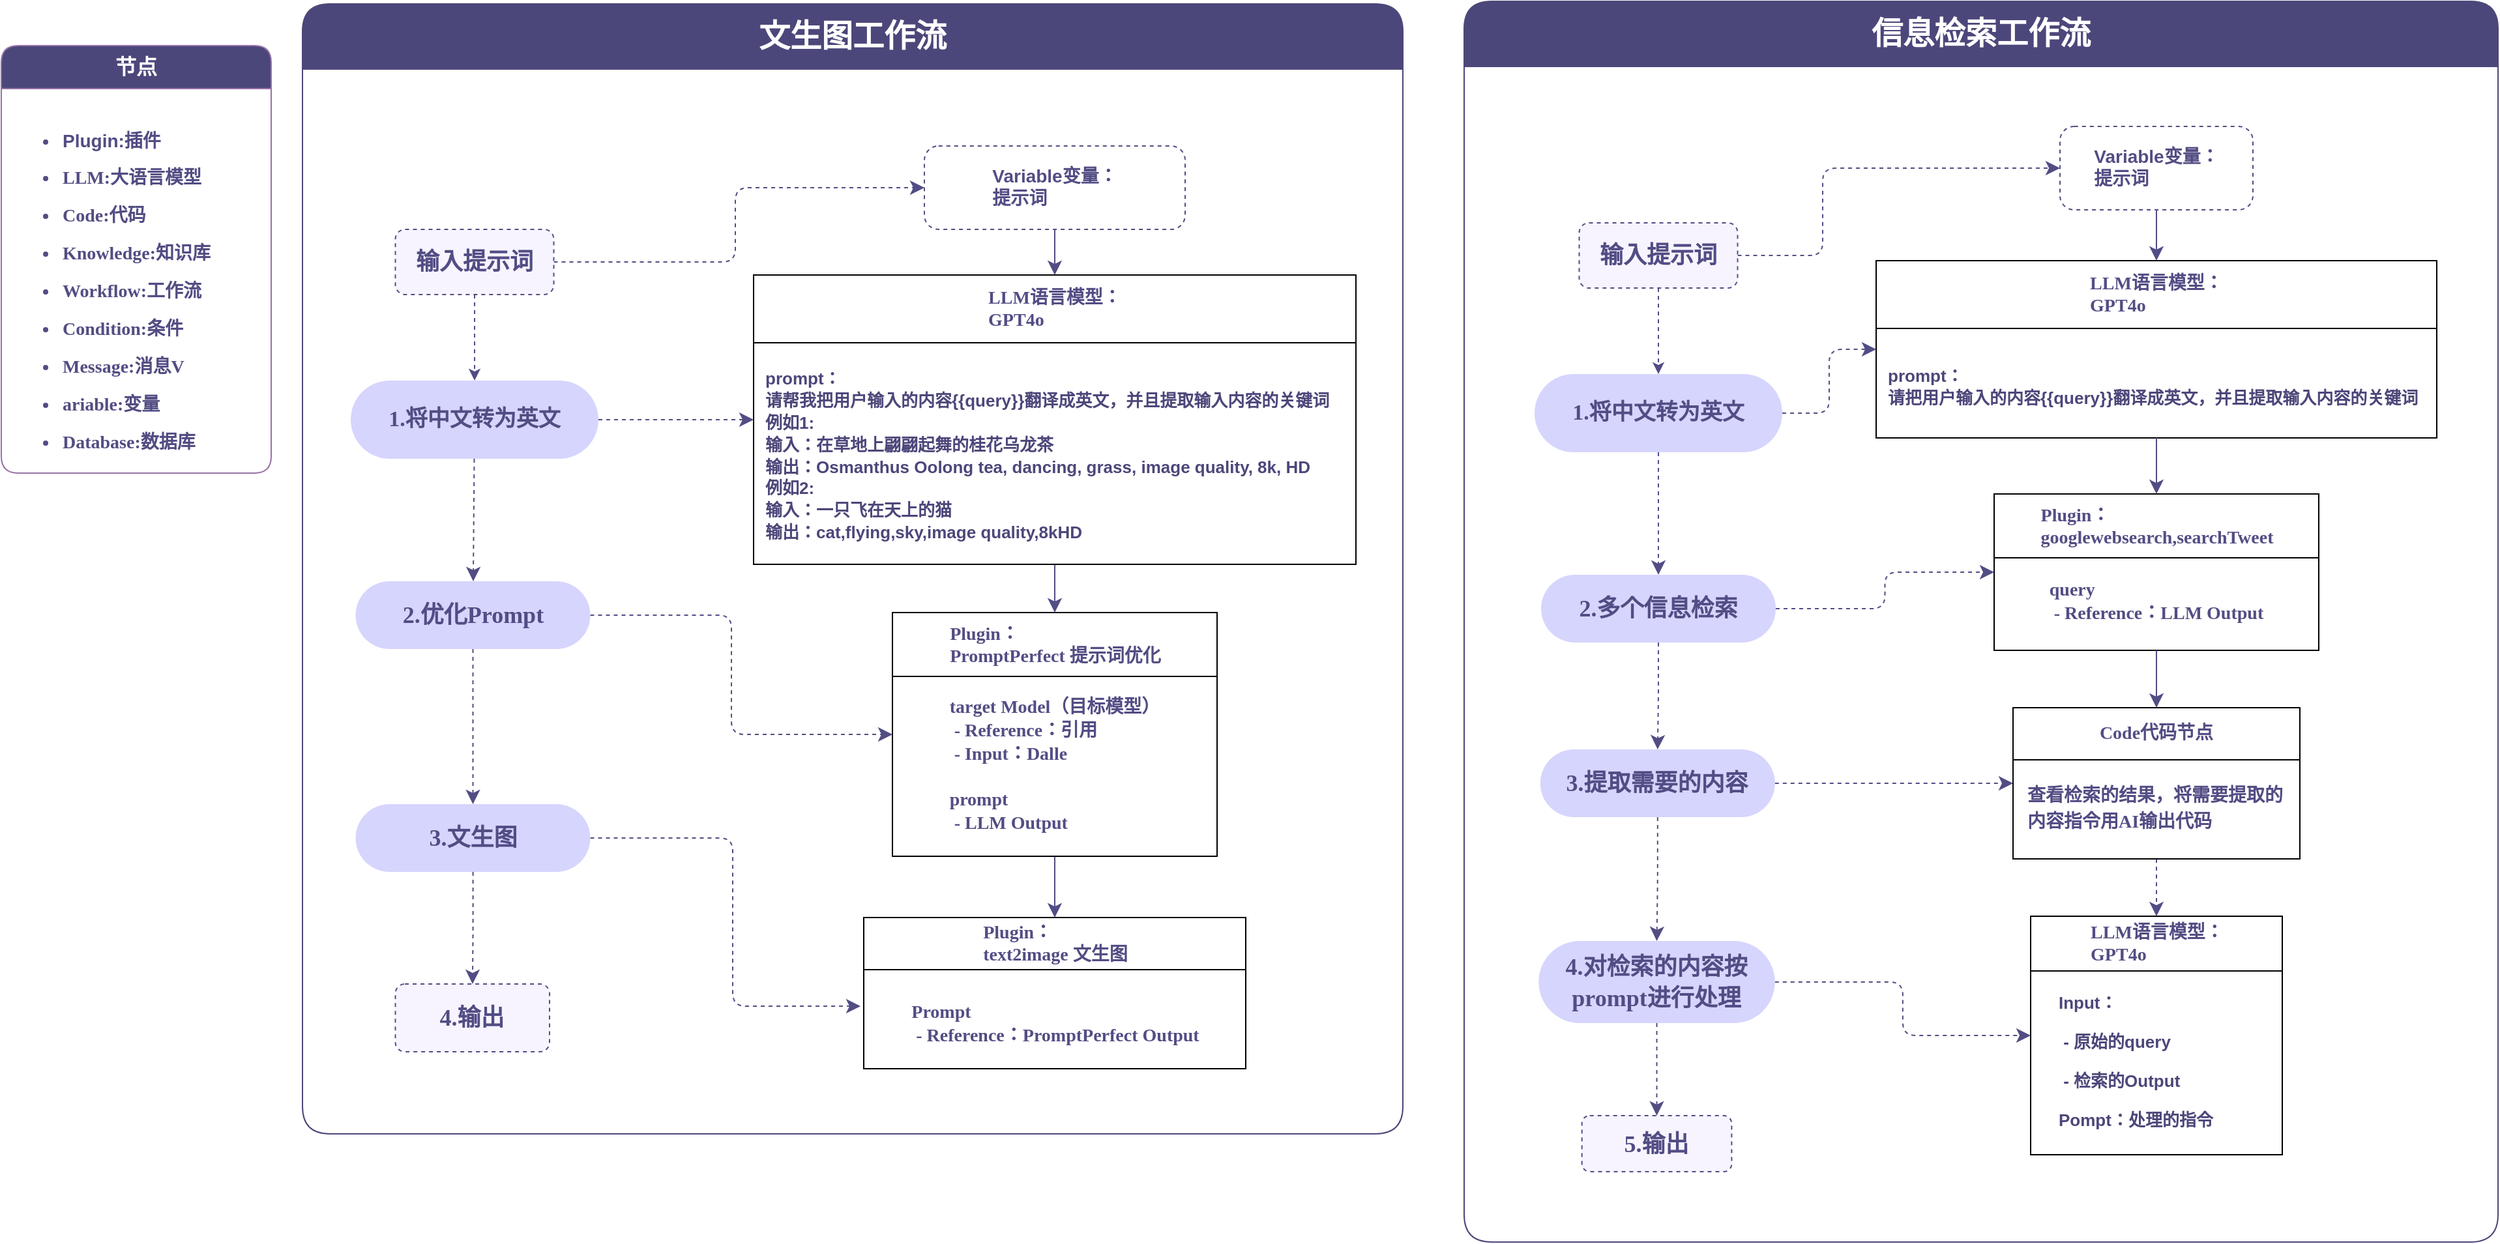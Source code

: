 <mxfile version="24.6.0" type="github">
  <diagram name="第 1 页" id="9lTrAyYvJ4b7SjN_BanK">
    <mxGraphModel dx="3007" dy="2233" grid="0" gridSize="10" guides="1" tooltips="1" connect="1" arrows="1" fold="1" page="0" pageScale="1" pageWidth="827" pageHeight="1169" background="none" math="0" shadow="0">
      <root>
        <mxCell id="0" />
        <mxCell id="1" parent="0" />
        <mxCell id="PttNPXMBNqtkQihDIfYs-23" value="&lt;div style=&quot;line-height: 90%; font-family: &amp;quot;Chiron Sans HK Pro&amp;quot;; text-align: left; vertical-align: top;&quot;&gt;&lt;p style=&quot;line-height: 90%;&quot;&gt;&lt;font style=&quot;font-size: 16px;&quot;&gt;节点&lt;/font&gt;&lt;/p&gt;&lt;/div&gt;" style="swimlane;whiteSpace=wrap;html=1;fontFamily=Helvetica;fontSize=12;labelBackgroundColor=none;startSize=33;labelBorderColor=none;strokeColor=#9673a6;fillColor=#4c477a;fontColor=#ffffff;rounded=1;arcSize=13;" parent="1" vertex="1">
          <mxGeometry x="-35" y="-518" width="207" height="328" as="geometry" />
        </mxCell>
        <mxCell id="PttNPXMBNqtkQihDIfYs-34" value="&lt;font face=&quot;Helvetica&quot; style=&quot;font-size: 14px;&quot;&gt;&lt;ul style=&quot;line-height: 200%;&quot;&gt;&lt;li&gt;&lt;font face=&quot;Helvetica&quot; style=&quot;font-size: 14px;&quot;&gt;Plugin:插件&lt;/font&gt;&lt;/li&gt;&lt;li&gt;&lt;font face=&quot;J9HjFA61Q-ZLZLiDTO3Z&quot; style=&quot;font-size: 14px;&quot;&gt;LLM:大语言模型&lt;/font&gt;&lt;/li&gt;&lt;li&gt;&lt;font face=&quot;J9HjFA61Q-ZLZLiDTO3Z&quot; style=&quot;font-size: 14px;&quot;&gt;Code:代码&lt;/font&gt;&lt;/li&gt;&lt;li&gt;&lt;font face=&quot;J9HjFA61Q-ZLZLiDTO3Z&quot; style=&quot;font-size: 14px;&quot;&gt;Knowledge:知识库&lt;/font&gt;&lt;/li&gt;&lt;li&gt;&lt;font face=&quot;J9HjFA61Q-ZLZLiDTO3Z&quot; style=&quot;font-size: 14px;&quot;&gt;Workflow:工作流&lt;/font&gt;&lt;/li&gt;&lt;li&gt;&lt;font face=&quot;J9HjFA61Q-ZLZLiDTO3Z&quot; style=&quot;font-size: 14px;&quot;&gt;Condition:条件&lt;/font&gt;&lt;/li&gt;&lt;li&gt;&lt;font face=&quot;J9HjFA61Q-ZLZLiDTO3Z&quot; style=&quot;font-size: 14px;&quot;&gt;Message:消息V&lt;/font&gt;&lt;/li&gt;&lt;li&gt;&lt;font face=&quot;J9HjFA61Q-ZLZLiDTO3Z&quot; style=&quot;font-size: 14px;&quot;&gt;ariable:变量&lt;/font&gt;&lt;/li&gt;&lt;li&gt;&lt;span style=&quot;font-size: 14px;&quot;&gt;&lt;font face=&quot;J9HjFA61Q-ZLZLiDTO3Z&quot;&gt;Database:数据库&lt;/font&gt;&lt;/span&gt;&lt;/li&gt;&lt;/ul&gt;&lt;/font&gt;" style="text;strokeColor=none;fillColor=none;html=1;whiteSpace=wrap;verticalAlign=top;overflow=hidden;fontFamily=Helvetica;fontSize=12;fontColor=#524d83;labelBackgroundColor=default;fontStyle=1" parent="PttNPXMBNqtkQihDIfYs-23" vertex="1">
          <mxGeometry x="5" y="38" width="184" height="283" as="geometry" />
        </mxCell>
        <mxCell id="PttNPXMBNqtkQihDIfYs-35" style="edgeStyle=none;shape=connector;curved=0;rounded=1;orthogonalLoop=1;jettySize=auto;html=1;exitX=0.25;exitY=0;exitDx=0;exitDy=0;dashed=1;strokeColor=#524d84;align=center;verticalAlign=middle;fontFamily=Helvetica;fontSize=12;fontColor=default;labelBackgroundColor=default;startSize=8;endArrow=classic;endFill=1;endSize=8;" parent="PttNPXMBNqtkQihDIfYs-23" source="PttNPXMBNqtkQihDIfYs-34" target="PttNPXMBNqtkQihDIfYs-34" edge="1">
          <mxGeometry relative="1" as="geometry" />
        </mxCell>
        <mxCell id="lRKWrLbBrvNwT5fJQd2l-26" value="" style="group" vertex="1" connectable="0" parent="1">
          <mxGeometry x="196" y="-550" width="844" height="867" as="geometry" />
        </mxCell>
        <mxCell id="PttNPXMBNqtkQihDIfYs-9" style="edgeStyle=none;curved=0;rounded=1;orthogonalLoop=1;jettySize=auto;html=1;entryX=0.5;entryY=0;entryDx=0;entryDy=0;fontSize=12;dashed=1;strokeColor=#524d84;endArrow=classic;endFill=1;" parent="lRKWrLbBrvNwT5fJQd2l-26" source="FY6Npwd8T1jpSmkpjrEg-1" target="FY6Npwd8T1jpSmkpjrEg-2" edge="1">
          <mxGeometry relative="1" as="geometry" />
        </mxCell>
        <mxCell id="lRKWrLbBrvNwT5fJQd2l-1" style="edgeStyle=orthogonalEdgeStyle;shape=connector;rounded=1;orthogonalLoop=1;jettySize=auto;html=1;exitX=1;exitY=0.5;exitDx=0;exitDy=0;entryX=0;entryY=0.5;entryDx=0;entryDy=0;dashed=1;strokeColor=#524d84;align=center;verticalAlign=middle;fontFamily=Helvetica;fontSize=12;fontColor=default;labelBackgroundColor=default;startSize=8;endArrow=classic;endFill=1;endSize=8;" edge="1" parent="lRKWrLbBrvNwT5fJQd2l-26" source="FY6Npwd8T1jpSmkpjrEg-1" target="PttNPXMBNqtkQihDIfYs-20">
          <mxGeometry relative="1" as="geometry">
            <Array as="points">
              <mxPoint x="332" y="198" />
              <mxPoint x="332" y="141" />
            </Array>
          </mxGeometry>
        </mxCell>
        <mxCell id="FY6Npwd8T1jpSmkpjrEg-1" value="&lt;div style=&quot;line-height: 1.3; font-family: &amp;quot;Chiron Sans HK Pro&amp;quot;; vertical-align: middle; color: rgb(82, 77, 132); font-size: 18px; font-weight: bold;&quot;&gt;&lt;p&gt;&lt;span style=&quot;background-image: initial; background-position: initial; background-size: initial; background-repeat: initial; background-attachment: initial; background-origin: initial; background-clip: initial;&quot;&gt;输入提示词&lt;/span&gt;&lt;/p&gt;&lt;/div&gt;" style="rounded=1;whiteSpace=wrap;html=1;fillColor=#f7f4ff;strokeColor=#524d83;fontColor=#333333;dashed=1;" parent="lRKWrLbBrvNwT5fJQd2l-26" vertex="1">
          <mxGeometry x="71.25" y="173" width="121.5" height="50" as="geometry" />
        </mxCell>
        <mxCell id="PttNPXMBNqtkQihDIfYs-2" value="" style="edgeStyle=none;curved=0;rounded=1;orthogonalLoop=1;jettySize=auto;html=1;fontSize=12;startSize=8;endSize=8;dashed=1;strokeColor=#524d84;align=center;verticalAlign=middle;fontFamily=Helvetica;fontColor=default;labelBackgroundColor=default;endArrow=classic;endFill=1;" parent="lRKWrLbBrvNwT5fJQd2l-26" source="FY6Npwd8T1jpSmkpjrEg-2" target="PttNPXMBNqtkQihDIfYs-1" edge="1">
          <mxGeometry relative="1" as="geometry" />
        </mxCell>
        <mxCell id="lRKWrLbBrvNwT5fJQd2l-10" style="edgeStyle=orthogonalEdgeStyle;shape=connector;rounded=1;orthogonalLoop=1;jettySize=auto;html=1;exitX=1;exitY=0.5;exitDx=0;exitDy=0;entryX=0;entryY=0.5;entryDx=0;entryDy=0;dashed=1;strokeColor=#524d84;align=center;verticalAlign=middle;fontFamily=Helvetica;fontSize=12;fontColor=default;labelBackgroundColor=default;startSize=8;endArrow=classic;endFill=1;endSize=8;" edge="1" parent="lRKWrLbBrvNwT5fJQd2l-26" source="FY6Npwd8T1jpSmkpjrEg-2" target="lRKWrLbBrvNwT5fJQd2l-9">
          <mxGeometry relative="1" as="geometry">
            <Array as="points">
              <mxPoint x="286" y="319" />
              <mxPoint x="286" y="319" />
            </Array>
          </mxGeometry>
        </mxCell>
        <mxCell id="FY6Npwd8T1jpSmkpjrEg-2" value="&lt;div style=&quot;line-height: 1.3; font-family: &amp;quot;Chiron Sans HK Pro&amp;quot;; vertical-align: middle; font-size: 17px;&quot;&gt;&lt;p style=&quot;font-size: 17px;&quot;&gt;1.将中文转为英文&lt;/p&gt;&lt;/div&gt;" style="rounded=1;whiteSpace=wrap;html=1;fillColor=#d6d5fd;strokeColor=none;arcSize=50;fontColor=#524d83;fontStyle=1;fontSize=17;" parent="lRKWrLbBrvNwT5fJQd2l-26" vertex="1">
          <mxGeometry x="37" y="289" width="190" height="60" as="geometry" />
        </mxCell>
        <mxCell id="lRKWrLbBrvNwT5fJQd2l-15" value="" style="edgeStyle=orthogonalEdgeStyle;shape=connector;rounded=1;orthogonalLoop=1;jettySize=auto;html=1;dashed=1;strokeColor=#524d84;align=center;verticalAlign=middle;fontFamily=Helvetica;fontSize=12;fontColor=default;labelBackgroundColor=default;startSize=8;endArrow=classic;endFill=1;endSize=8;" edge="1" parent="lRKWrLbBrvNwT5fJQd2l-26" source="PttNPXMBNqtkQihDIfYs-1" target="lRKWrLbBrvNwT5fJQd2l-14">
          <mxGeometry relative="1" as="geometry" />
        </mxCell>
        <mxCell id="lRKWrLbBrvNwT5fJQd2l-18" style="edgeStyle=orthogonalEdgeStyle;shape=connector;rounded=1;orthogonalLoop=1;jettySize=auto;html=1;exitX=1;exitY=0.5;exitDx=0;exitDy=0;entryX=0;entryY=0.5;entryDx=0;entryDy=0;dashed=1;strokeColor=#524d84;align=center;verticalAlign=middle;fontFamily=Helvetica;fontSize=12;fontColor=default;labelBackgroundColor=default;startSize=8;endArrow=classic;endFill=1;endSize=8;" edge="1" parent="lRKWrLbBrvNwT5fJQd2l-26" source="PttNPXMBNqtkQihDIfYs-1" target="lRKWrLbBrvNwT5fJQd2l-13">
          <mxGeometry relative="1" as="geometry">
            <Array as="points">
              <mxPoint x="329" y="469" />
              <mxPoint x="329" y="561" />
            </Array>
          </mxGeometry>
        </mxCell>
        <mxCell id="PttNPXMBNqtkQihDIfYs-1" value="&lt;div style=&quot;line-height: 1.3; font-family: &amp;quot;Chiron Sans HK Pro&amp;quot;; vertical-align: middle; color: rgb(82, 77, 132); font-size: 18px; font-weight: bold;&quot;&gt;&lt;div style=&quot;line-height: 1.3; vertical-align: middle;&quot;&gt;&lt;p&gt;2.优化Prompt&lt;/p&gt;&lt;/div&gt;&lt;/div&gt;" style="rounded=1;whiteSpace=wrap;html=1;fillColor=#d6d5fd;strokeColor=none;arcSize=50;align=center;verticalAlign=middle;fontFamily=Helvetica;fontSize=17;fontColor=#524d83;fontStyle=1;" parent="lRKWrLbBrvNwT5fJQd2l-26" vertex="1">
          <mxGeometry x="40.75" y="443" width="180" height="52" as="geometry" />
        </mxCell>
        <mxCell id="lRKWrLbBrvNwT5fJQd2l-11" style="shape=connector;rounded=1;orthogonalLoop=1;jettySize=auto;html=1;exitX=0.5;exitY=1;exitDx=0;exitDy=0;entryX=0.5;entryY=0;entryDx=0;entryDy=0;strokeColor=#524d84;align=center;verticalAlign=middle;fontFamily=Helvetica;fontSize=12;fontColor=default;labelBackgroundColor=default;startSize=8;endArrow=classic;endFill=1;endSize=8;" edge="1" parent="lRKWrLbBrvNwT5fJQd2l-26" source="PttNPXMBNqtkQihDIfYs-20" target="lRKWrLbBrvNwT5fJQd2l-9">
          <mxGeometry relative="1" as="geometry" />
        </mxCell>
        <mxCell id="PttNPXMBNqtkQihDIfYs-20" value="&lt;div style=&quot;line-height: 20%; vertical-align: top; color: rgb(82, 77, 132); font-size: 14px; font-weight: bold;&quot;&gt;&lt;p style=&quot;text-align: justify; line-height: 20%; font-size: 14px;&quot;&gt;&lt;font style=&quot;font-size: 14px;&quot; face=&quot;Helvetica&quot;&gt;Variable变量：&lt;/font&gt;&lt;/p&gt;&lt;p style=&quot;text-align: justify; line-height: 20%; font-size: 14px;&quot;&gt;&lt;font style=&quot;font-size: 14px;&quot; face=&quot;aLDYF8aHoTCgzbLq1X3a&quot;&gt;提示词&lt;/font&gt;&lt;/p&gt;&lt;/div&gt;" style="rounded=1;whiteSpace=wrap;html=1;fontFamily=Helvetica;fontSize=14;fontColor=default;labelBackgroundColor=default;strokeColor=#524d84;dashed=1;strokeWidth=1;spacing=0;align=center;arcSize=17;" parent="lRKWrLbBrvNwT5fJQd2l-26" vertex="1">
          <mxGeometry x="477" y="109" width="200" height="64" as="geometry" />
        </mxCell>
        <mxCell id="lRKWrLbBrvNwT5fJQd2l-20" style="edgeStyle=orthogonalEdgeStyle;shape=connector;rounded=1;orthogonalLoop=1;jettySize=auto;html=1;entryX=0.5;entryY=0;entryDx=0;entryDy=0;strokeColor=#524d84;align=center;verticalAlign=middle;fontFamily=Helvetica;fontSize=12;fontColor=default;labelBackgroundColor=default;startSize=8;endArrow=classic;endFill=1;endSize=8;" edge="1" parent="lRKWrLbBrvNwT5fJQd2l-26" source="lRKWrLbBrvNwT5fJQd2l-9" target="lRKWrLbBrvNwT5fJQd2l-13">
          <mxGeometry relative="1" as="geometry" />
        </mxCell>
        <mxCell id="lRKWrLbBrvNwT5fJQd2l-9" value="&lt;p style=&quot;color: rgb(82, 77, 132); font-family: &amp;quot;Chiron Sans HK Pro&amp;quot;; font-size: 14px; text-align: left; line-height: 2.8px;&quot;&gt;LLM语言模型：&lt;/p&gt;&lt;p style=&quot;color: rgb(82, 77, 132); font-family: &amp;quot;Chiron Sans HK Pro&amp;quot;; font-size: 14px; text-align: left; line-height: 2.8px;&quot;&gt;GPT4o&lt;/p&gt;" style="swimlane;whiteSpace=wrap;html=1;fontFamily=Helvetica;fontSize=12;fontColor=default;labelBackgroundColor=none;startSize=52;fillColor=none;" vertex="1" parent="lRKWrLbBrvNwT5fJQd2l-26">
          <mxGeometry x="346" y="208" width="462" height="222" as="geometry" />
        </mxCell>
        <mxCell id="PttNPXMBNqtkQihDIfYs-21" value="&lt;div style=&quot;line-height: 20%; vertical-align: top;&quot;&gt;&lt;div style=&quot;line-height: 130%; vertical-align: middle;&quot;&gt;&lt;pre style=&quot;line-height: 130%;&quot;&gt;&lt;font face=&quot;Helvetica&quot; style=&quot;&quot;&gt;&lt;b style=&quot;font-size: 13px;&quot;&gt;prompt：&lt;br style=&quot;font-size: 13px;&quot;&gt;请帮我把用户输入的内容{{query}}翻译成英文，并且提取输入内容的关键词&lt;br style=&quot;font-size: 13px;&quot;&gt;例如1:&lt;br style=&quot;font-size: 13px;&quot;&gt;输入：&lt;/b&gt;&lt;b&gt;在草地上翩翩起舞的桂花乌龙茶&lt;/b&gt;&lt;b style=&quot;font-size: 13px;&quot;&gt;&lt;br style=&quot;font-size: 13px;&quot;&gt;输出：&lt;/b&gt;&lt;b&gt;Osmanthus Oolong tea, dancing, grass, image quality, 8k, HD&lt;/b&gt;&lt;b style=&quot;font-size: 13px;&quot;&gt;&lt;br style=&quot;font-size: 13px;&quot;&gt;例如2:&lt;br style=&quot;font-size: 13px;&quot;&gt;输入：一只飞在天上的猫&lt;br style=&quot;font-size: 13px;&quot;&gt;输出：cat,flying,sky,image quality,8kHD&lt;/b&gt;&lt;/font&gt;&lt;/pre&gt;&lt;/div&gt;&lt;/div&gt;" style="rounded=0;html=1;fontFamily=Helvetica;fontSize=13;fontColor=#4c477a;labelBackgroundColor=default;strokeColor=none;dashed=1;strokeWidth=1;spacing=0;align=left;arcSize=0;verticalAlign=middle;fillColor=none;whiteSpace=wrap;horizontal=1;" parent="lRKWrLbBrvNwT5fJQd2l-9" vertex="1">
          <mxGeometry x="9" y="63" width="444" height="152" as="geometry" />
        </mxCell>
        <mxCell id="lRKWrLbBrvNwT5fJQd2l-21" style="edgeStyle=orthogonalEdgeStyle;shape=connector;rounded=1;orthogonalLoop=1;jettySize=auto;html=1;exitX=0.5;exitY=1;exitDx=0;exitDy=0;entryX=0.5;entryY=0;entryDx=0;entryDy=0;strokeColor=#524d84;align=center;verticalAlign=middle;fontFamily=Helvetica;fontSize=12;fontColor=default;labelBackgroundColor=default;startSize=8;endArrow=classic;endFill=1;endSize=8;" edge="1" parent="lRKWrLbBrvNwT5fJQd2l-26" source="lRKWrLbBrvNwT5fJQd2l-13" target="lRKWrLbBrvNwT5fJQd2l-16">
          <mxGeometry relative="1" as="geometry" />
        </mxCell>
        <mxCell id="lRKWrLbBrvNwT5fJQd2l-13" value="&lt;p style=&quot;color: rgb(82, 77, 132); font-family: &amp;quot;Chiron Sans HK Pro&amp;quot;; font-size: 14px; text-align: left; line-height: 2.8px;&quot;&gt;Plugin：&lt;/p&gt;&lt;p style=&quot;color: rgb(82, 77, 132); font-family: &amp;quot;Chiron Sans HK Pro&amp;quot;; font-size: 14px; text-align: left; line-height: 2.8px;&quot;&gt;PromptPerfect 提示词优化&lt;/p&gt;" style="swimlane;whiteSpace=wrap;html=1;fontFamily=Helvetica;fontSize=12;fontColor=default;labelBackgroundColor=none;startSize=49;" vertex="1" parent="lRKWrLbBrvNwT5fJQd2l-26">
          <mxGeometry x="452.5" y="467" width="249" height="187" as="geometry" />
        </mxCell>
        <mxCell id="PttNPXMBNqtkQihDIfYs-22" value="&lt;div style=&quot;line-height: 20%; vertical-align: top;&quot;&gt;&lt;div style=&quot;line-height: 20%; text-align: left; vertical-align: middle;&quot;&gt;&lt;div style=&quot;line-height: 20%; vertical-align: middle;&quot;&gt;&lt;p style=&quot;line-height: 20%;&quot;&gt;&lt;font face=&quot;Chiron Sans HK Pro&quot; color=&quot;#524d84&quot;&gt;&lt;b&gt;target Model（目标模型）&lt;/b&gt;&lt;/font&gt;&lt;/p&gt;&lt;p style=&quot;line-height: 20%;&quot;&gt;&lt;font face=&quot;Chiron Sans HK Pro&quot; color=&quot;#524d84&quot;&gt;&lt;b&gt;&amp;nbsp;- Reference：引用&lt;/b&gt;&lt;/font&gt;&lt;/p&gt;&lt;p style=&quot;line-height: 20%;&quot;&gt;&lt;font face=&quot;Chiron Sans HK Pro&quot; color=&quot;#524d84&quot;&gt;&lt;b&gt;&amp;nbsp;- Input：Dalle&lt;/b&gt;&lt;/font&gt;&lt;/p&gt;&lt;p style=&quot;line-height: 20%;&quot;&gt;&lt;font face=&quot;Chiron Sans HK Pro&quot; color=&quot;#524d84&quot;&gt;&lt;b&gt;&lt;br&gt;&lt;/b&gt;&lt;/font&gt;&lt;/p&gt;&lt;p style=&quot;line-height: 20%;&quot;&gt;&lt;font face=&quot;Chiron Sans HK Pro&quot; color=&quot;#524d84&quot;&gt;&lt;b&gt;prompt&lt;/b&gt;&lt;/font&gt;&lt;/p&gt;&lt;p style=&quot;line-height: 20%;&quot;&gt;&lt;font face=&quot;Chiron Sans HK Pro&quot; color=&quot;#524d84&quot;&gt;&lt;b&gt;&amp;nbsp;- LLM Output&lt;/b&gt;&lt;/font&gt;&lt;/p&gt;&lt;/div&gt;&lt;/div&gt;&lt;/div&gt;" style="rounded=1;whiteSpace=wrap;html=1;fontFamily=Helvetica;fontSize=14;fontColor=default;labelBackgroundColor=default;strokeColor=none;dashed=1;strokeWidth=1;spacing=0;align=center;arcSize=17;verticalAlign=middle;fillColor=none;" parent="lRKWrLbBrvNwT5fJQd2l-13" vertex="1">
          <mxGeometry x="24.5" y="58" width="200" height="118" as="geometry" />
        </mxCell>
        <mxCell id="lRKWrLbBrvNwT5fJQd2l-24" style="edgeStyle=orthogonalEdgeStyle;shape=connector;rounded=1;orthogonalLoop=1;jettySize=auto;html=1;exitX=1;exitY=0.5;exitDx=0;exitDy=0;dashed=1;strokeColor=#524d84;align=center;verticalAlign=middle;fontFamily=Helvetica;fontSize=12;fontColor=default;labelBackgroundColor=default;startSize=8;endArrow=classic;endFill=1;endSize=8;" edge="1" parent="lRKWrLbBrvNwT5fJQd2l-26" source="lRKWrLbBrvNwT5fJQd2l-14">
          <mxGeometry relative="1" as="geometry">
            <mxPoint x="428" y="769" as="targetPoint" />
            <Array as="points">
              <mxPoint x="330" y="640" />
              <mxPoint x="330" y="769" />
            </Array>
          </mxGeometry>
        </mxCell>
        <mxCell id="lRKWrLbBrvNwT5fJQd2l-55" value="" style="edgeStyle=orthogonalEdgeStyle;shape=connector;rounded=1;orthogonalLoop=1;jettySize=auto;html=1;dashed=1;strokeColor=#524d84;align=center;verticalAlign=middle;fontFamily=Helvetica;fontSize=12;fontColor=default;labelBackgroundColor=default;startSize=8;endArrow=classic;endFill=1;endSize=8;" edge="1" parent="lRKWrLbBrvNwT5fJQd2l-26" source="lRKWrLbBrvNwT5fJQd2l-14" target="lRKWrLbBrvNwT5fJQd2l-54">
          <mxGeometry relative="1" as="geometry" />
        </mxCell>
        <mxCell id="lRKWrLbBrvNwT5fJQd2l-14" value="&lt;div style=&quot;line-height: 1.3; font-family: &amp;quot;Chiron Sans HK Pro&amp;quot;; vertical-align: middle; color: rgb(82, 77, 132); font-size: 18px; font-weight: bold;&quot;&gt;&lt;div style=&quot;line-height: 1.3; vertical-align: middle;&quot;&gt;&lt;p&gt;3.文生图&lt;/p&gt;&lt;/div&gt;&lt;/div&gt;" style="rounded=1;whiteSpace=wrap;html=1;fillColor=#d6d5fd;strokeColor=none;arcSize=50;align=center;verticalAlign=middle;fontFamily=Helvetica;fontSize=17;fontColor=#524d83;fontStyle=1;" vertex="1" parent="lRKWrLbBrvNwT5fJQd2l-26">
          <mxGeometry x="40.75" y="614" width="180" height="52" as="geometry" />
        </mxCell>
        <mxCell id="lRKWrLbBrvNwT5fJQd2l-16" value="&lt;p style=&quot;color: rgb(82, 77, 132); font-family: &amp;quot;Chiron Sans HK Pro&amp;quot;; font-size: 14px; text-align: left; line-height: 2.8px;&quot;&gt;Plugin：&lt;/p&gt;&lt;p style=&quot;color: rgb(82, 77, 132); font-family: &amp;quot;Chiron Sans HK Pro&amp;quot;; font-size: 14px; text-align: left; line-height: 2.8px;&quot;&gt;text2image 文生图&lt;/p&gt;" style="swimlane;whiteSpace=wrap;html=1;fontFamily=Helvetica;fontSize=12;fontColor=default;labelBackgroundColor=none;startSize=40;" vertex="1" parent="lRKWrLbBrvNwT5fJQd2l-26">
          <mxGeometry x="430.5" y="701" width="293" height="116" as="geometry" />
        </mxCell>
        <mxCell id="lRKWrLbBrvNwT5fJQd2l-17" value="&lt;div style=&quot;line-height: 20%; vertical-align: top;&quot;&gt;&lt;div style=&quot;line-height: 20%; text-align: left; vertical-align: middle;&quot;&gt;&lt;div style=&quot;line-height: 20%; vertical-align: middle;&quot;&gt;&lt;p style=&quot;line-height: 20%;&quot;&gt;&lt;font face=&quot;Chiron Sans HK Pro&quot; color=&quot;#524d84&quot;&gt;&lt;b&gt;Prompt&lt;/b&gt;&lt;/font&gt;&lt;/p&gt;&lt;p style=&quot;line-height: 20%;&quot;&gt;&lt;font face=&quot;Chiron Sans HK Pro&quot; color=&quot;#524d84&quot;&gt;&lt;b&gt;&amp;nbsp;- Reference：&lt;/b&gt;&lt;/font&gt;&lt;span style=&quot;color: rgb(82, 77, 132); font-family: &amp;quot;Chiron Sans HK Pro&amp;quot;; font-weight: 700;&quot;&gt;PromptPerfect&amp;nbsp;&lt;/span&gt;&lt;b style=&quot;color: rgb(82, 77, 132); font-family: &amp;quot;Chiron Sans HK Pro&amp;quot;;&quot;&gt;Output&lt;/b&gt;&lt;/p&gt;&lt;/div&gt;&lt;/div&gt;&lt;/div&gt;" style="rounded=1;whiteSpace=wrap;html=1;fontFamily=Helvetica;fontSize=14;fontColor=default;labelBackgroundColor=default;strokeColor=none;dashed=1;strokeWidth=1;spacing=0;align=center;arcSize=17;verticalAlign=middle;fillColor=none;" vertex="1" parent="lRKWrLbBrvNwT5fJQd2l-16">
          <mxGeometry x="9" y="54" width="275" height="54" as="geometry" />
        </mxCell>
        <mxCell id="lRKWrLbBrvNwT5fJQd2l-25" value="文生图工作流" style="swimlane;whiteSpace=wrap;html=1;fontFamily=Helvetica;fontSize=24;labelBackgroundColor=none;startSize=50;fillColor=#4c477a;strokeColor=#4c477a;fontColor=#FFFFFF;rounded=1;arcSize=14;" vertex="1" parent="lRKWrLbBrvNwT5fJQd2l-26">
          <mxGeometry width="844" height="867" as="geometry" />
        </mxCell>
        <mxCell id="lRKWrLbBrvNwT5fJQd2l-54" value="&lt;div style=&quot;line-height: 1.3; font-family: &amp;quot;Chiron Sans HK Pro&amp;quot;; vertical-align: middle; color: rgb(82, 77, 132); font-size: 18px; font-weight: bold;&quot;&gt;&lt;div style=&quot;line-height: 1.3; vertical-align: middle;&quot;&gt;&lt;p&gt;4.输出&lt;/p&gt;&lt;/div&gt;&lt;/div&gt;" style="rounded=1;whiteSpace=wrap;html=1;fillColor=#f7f4ff;strokeColor=#524d83;arcSize=14;align=center;verticalAlign=middle;fontFamily=Helvetica;fontSize=12;fontColor=#333333;fontStyle=1;pointerEvents=0;gradientColor=none;dashed=1;" vertex="1" parent="lRKWrLbBrvNwT5fJQd2l-25">
          <mxGeometry x="71.25" y="752" width="118.25" height="52" as="geometry" />
        </mxCell>
        <mxCell id="lRKWrLbBrvNwT5fJQd2l-49" value="信息检索工作流" style="swimlane;whiteSpace=wrap;html=1;fontFamily=Helvetica;fontSize=24;labelBackgroundColor=none;startSize=50;fillColor=#4c477a;strokeColor=#4c477a;fontColor=#FFFFFF;rounded=1;arcSize=14;container=0;" vertex="1" parent="1">
          <mxGeometry x="1087" y="-552" width="793" height="952" as="geometry" />
        </mxCell>
        <mxCell id="lRKWrLbBrvNwT5fJQd2l-52" value="&lt;div style=&quot;line-height: 1.3; font-family: &amp;quot;Chiron Sans HK Pro&amp;quot;; vertical-align: middle; color: rgb(82, 77, 132); font-size: 18px; font-weight: bold;&quot;&gt;&lt;div style=&quot;line-height: 1.3; vertical-align: middle;&quot;&gt;&lt;p&gt;5.输出&lt;/p&gt;&lt;/div&gt;&lt;/div&gt;" style="rounded=1;whiteSpace=wrap;html=1;fillColor=#f7f4ff;strokeColor=#524d83;arcSize=14;align=center;verticalAlign=middle;fontFamily=Helvetica;fontSize=12;fontColor=#333333;fontStyle=1;dashed=1;pointerEvents=0;gradientColor=none;" vertex="1" parent="1">
          <mxGeometry x="1177.32" y="303" width="114.87" height="43" as="geometry" />
        </mxCell>
        <mxCell id="lRKWrLbBrvNwT5fJQd2l-53" value="" style="edgeStyle=orthogonalEdgeStyle;shape=connector;rounded=1;orthogonalLoop=1;jettySize=auto;html=1;dashed=1;strokeColor=#524d84;align=center;verticalAlign=middle;fontFamily=Helvetica;fontSize=12;fontColor=default;labelBackgroundColor=default;startSize=8;endArrow=classic;endFill=1;endSize=8;" edge="1" parent="1" source="lRKWrLbBrvNwT5fJQd2l-50" target="lRKWrLbBrvNwT5fJQd2l-52">
          <mxGeometry relative="1" as="geometry" />
        </mxCell>
        <mxCell id="lRKWrLbBrvNwT5fJQd2l-28" style="edgeStyle=none;curved=0;rounded=1;orthogonalLoop=1;jettySize=auto;html=1;entryX=0.5;entryY=0;entryDx=0;entryDy=0;fontSize=12;dashed=1;strokeColor=#524d84;endArrow=classic;endFill=1;" edge="1" parent="1" source="lRKWrLbBrvNwT5fJQd2l-30" target="lRKWrLbBrvNwT5fJQd2l-33">
          <mxGeometry relative="1" as="geometry" />
        </mxCell>
        <mxCell id="lRKWrLbBrvNwT5fJQd2l-118" style="edgeStyle=orthogonalEdgeStyle;shape=connector;rounded=1;orthogonalLoop=1;jettySize=auto;html=1;exitX=1;exitY=0.5;exitDx=0;exitDy=0;entryX=0;entryY=0.5;entryDx=0;entryDy=0;dashed=1;strokeColor=#524d84;align=center;verticalAlign=middle;fontFamily=Helvetica;fontSize=12;fontColor=default;labelBackgroundColor=default;startSize=8;endArrow=classic;endFill=1;endSize=8;" edge="1" parent="1" source="lRKWrLbBrvNwT5fJQd2l-30" target="lRKWrLbBrvNwT5fJQd2l-38">
          <mxGeometry relative="1" as="geometry">
            <Array as="points">
              <mxPoint x="1362" y="-357" />
              <mxPoint x="1362" y="-424" />
            </Array>
          </mxGeometry>
        </mxCell>
        <mxCell id="lRKWrLbBrvNwT5fJQd2l-30" value="&lt;div style=&quot;line-height: 1.3; font-family: &amp;quot;Chiron Sans HK Pro&amp;quot;; vertical-align: middle; color: rgb(82, 77, 132); font-size: 18px; font-weight: bold;&quot;&gt;&lt;p&gt;&lt;span style=&quot;background-image: initial; background-position: initial; background-size: initial; background-repeat: initial; background-attachment: initial; background-origin: initial; background-clip: initial;&quot;&gt;输入提示词&lt;/span&gt;&lt;/p&gt;&lt;/div&gt;" style="rounded=1;whiteSpace=wrap;html=1;fillColor=#f7f4ff;strokeColor=#524d83;fontColor=#333333;dashed=1;" vertex="1" parent="1">
          <mxGeometry x="1175.255" y="-382" width="121.5" height="50" as="geometry" />
        </mxCell>
        <mxCell id="lRKWrLbBrvNwT5fJQd2l-31" value="" style="edgeStyle=none;curved=0;rounded=1;orthogonalLoop=1;jettySize=auto;html=1;fontSize=12;startSize=8;endSize=8;dashed=1;strokeColor=#524d84;align=center;verticalAlign=middle;fontFamily=Helvetica;fontColor=default;labelBackgroundColor=default;endArrow=classic;endFill=1;" edge="1" parent="1" source="lRKWrLbBrvNwT5fJQd2l-33" target="lRKWrLbBrvNwT5fJQd2l-36">
          <mxGeometry relative="1" as="geometry" />
        </mxCell>
        <mxCell id="lRKWrLbBrvNwT5fJQd2l-119" style="edgeStyle=orthogonalEdgeStyle;shape=connector;rounded=1;orthogonalLoop=1;jettySize=auto;html=1;exitX=1;exitY=0.5;exitDx=0;exitDy=0;entryX=0;entryY=0.5;entryDx=0;entryDy=0;dashed=1;strokeColor=#524d84;align=center;verticalAlign=middle;fontFamily=Helvetica;fontSize=12;fontColor=default;labelBackgroundColor=default;startSize=8;endArrow=classic;endFill=1;endSize=8;" edge="1" parent="1" source="lRKWrLbBrvNwT5fJQd2l-33" target="lRKWrLbBrvNwT5fJQd2l-40">
          <mxGeometry relative="1" as="geometry" />
        </mxCell>
        <mxCell id="lRKWrLbBrvNwT5fJQd2l-33" value="&lt;div style=&quot;line-height: 1.3; font-family: &amp;quot;Chiron Sans HK Pro&amp;quot;; vertical-align: middle; font-size: 17px;&quot;&gt;&lt;p style=&quot;font-size: 17px;&quot;&gt;1.将中文转为英文&lt;/p&gt;&lt;/div&gt;" style="rounded=1;whiteSpace=wrap;html=1;fillColor=#d6d5fd;strokeColor=none;arcSize=50;fontColor=#524d83;fontStyle=1;fontSize=17;" vertex="1" parent="1">
          <mxGeometry x="1141.005" y="-266" width="190" height="60" as="geometry" />
        </mxCell>
        <mxCell id="lRKWrLbBrvNwT5fJQd2l-34" value="" style="edgeStyle=orthogonalEdgeStyle;shape=connector;rounded=1;orthogonalLoop=1;jettySize=auto;html=1;dashed=1;strokeColor=#524d84;align=center;verticalAlign=middle;fontFamily=Helvetica;fontSize=12;fontColor=default;labelBackgroundColor=default;startSize=8;endArrow=classic;endFill=1;endSize=8;" edge="1" parent="1" source="lRKWrLbBrvNwT5fJQd2l-36" target="lRKWrLbBrvNwT5fJQd2l-46">
          <mxGeometry relative="1" as="geometry" />
        </mxCell>
        <mxCell id="lRKWrLbBrvNwT5fJQd2l-120" style="edgeStyle=orthogonalEdgeStyle;shape=connector;rounded=1;orthogonalLoop=1;jettySize=auto;html=1;exitX=1;exitY=0.5;exitDx=0;exitDy=0;entryX=0;entryY=0.5;entryDx=0;entryDy=0;dashed=1;strokeColor=#524d84;align=center;verticalAlign=middle;fontFamily=Helvetica;fontSize=12;fontColor=default;labelBackgroundColor=default;startSize=8;endArrow=classic;endFill=1;endSize=8;" edge="1" parent="1" source="lRKWrLbBrvNwT5fJQd2l-36" target="lRKWrLbBrvNwT5fJQd2l-43">
          <mxGeometry relative="1" as="geometry" />
        </mxCell>
        <mxCell id="lRKWrLbBrvNwT5fJQd2l-36" value="&lt;div style=&quot;line-height: 1.3; font-family: &amp;quot;Chiron Sans HK Pro&amp;quot;; vertical-align: middle; color: rgb(82, 77, 132); font-size: 18px; font-weight: bold;&quot;&gt;&lt;div style=&quot;line-height: 1.3; vertical-align: middle;&quot;&gt;&lt;p&gt;2.多个信息检索&lt;/p&gt;&lt;/div&gt;&lt;/div&gt;" style="rounded=1;whiteSpace=wrap;html=1;fillColor=#d6d5fd;strokeColor=none;arcSize=50;align=center;verticalAlign=middle;fontFamily=Helvetica;fontSize=17;fontColor=#524d83;fontStyle=1;" vertex="1" parent="1">
          <mxGeometry x="1146.005" y="-112" width="180" height="52" as="geometry" />
        </mxCell>
        <mxCell id="lRKWrLbBrvNwT5fJQd2l-51" value="" style="edgeStyle=orthogonalEdgeStyle;shape=connector;rounded=1;orthogonalLoop=1;jettySize=auto;html=1;dashed=1;strokeColor=#524d84;align=center;verticalAlign=middle;fontFamily=Helvetica;fontSize=12;fontColor=default;labelBackgroundColor=default;startSize=8;endArrow=classic;endFill=1;endSize=8;" edge="1" parent="1" source="lRKWrLbBrvNwT5fJQd2l-46" target="lRKWrLbBrvNwT5fJQd2l-50">
          <mxGeometry relative="1" as="geometry" />
        </mxCell>
        <mxCell id="lRKWrLbBrvNwT5fJQd2l-121" style="edgeStyle=orthogonalEdgeStyle;shape=connector;rounded=1;orthogonalLoop=1;jettySize=auto;html=1;exitX=1;exitY=0.5;exitDx=0;exitDy=0;entryX=0;entryY=0.5;entryDx=0;entryDy=0;dashed=1;strokeColor=#524d84;align=center;verticalAlign=middle;fontFamily=Helvetica;fontSize=12;fontColor=default;labelBackgroundColor=default;startSize=8;endArrow=classic;endFill=1;endSize=8;" edge="1" parent="1" source="lRKWrLbBrvNwT5fJQd2l-46" target="lRKWrLbBrvNwT5fJQd2l-47">
          <mxGeometry relative="1" as="geometry" />
        </mxCell>
        <mxCell id="lRKWrLbBrvNwT5fJQd2l-46" value="&lt;div style=&quot;line-height: 1.3; font-family: &amp;quot;Chiron Sans HK Pro&amp;quot;; vertical-align: middle; color: rgb(82, 77, 132); font-size: 18px; font-weight: bold;&quot;&gt;&lt;div style=&quot;line-height: 1.3; vertical-align: middle;&quot;&gt;&lt;p&gt;3.提取需要的内容&lt;/p&gt;&lt;/div&gt;&lt;/div&gt;" style="rounded=1;whiteSpace=wrap;html=1;fillColor=#d6d5fd;strokeColor=none;arcSize=50;align=center;verticalAlign=middle;fontFamily=Helvetica;fontSize=17;fontColor=#524d83;fontStyle=1;" vertex="1" parent="1">
          <mxGeometry x="1145.385" y="22" width="180" height="52" as="geometry" />
        </mxCell>
        <mxCell id="lRKWrLbBrvNwT5fJQd2l-38" value="&lt;div style=&quot;line-height: 20%; vertical-align: top; color: rgb(82, 77, 132); font-size: 14px; font-weight: bold;&quot;&gt;&lt;p style=&quot;text-align: justify; line-height: 20%; font-size: 14px;&quot;&gt;&lt;font style=&quot;font-size: 14px;&quot; face=&quot;Helvetica&quot;&gt;Variable变量：&lt;/font&gt;&lt;/p&gt;&lt;p style=&quot;text-align: justify; line-height: 20%; font-size: 14px;&quot;&gt;&lt;font style=&quot;font-size: 14px;&quot; face=&quot;aLDYF8aHoTCgzbLq1X3a&quot;&gt;提示词&lt;/font&gt;&lt;/p&gt;&lt;/div&gt;" style="rounded=1;whiteSpace=wrap;html=1;fontFamily=Helvetica;fontSize=14;fontColor=default;labelBackgroundColor=default;strokeColor=#524d84;dashed=1;strokeWidth=1;spacing=0;align=center;arcSize=17;" vertex="1" parent="1">
          <mxGeometry x="1544" y="-456" width="148" height="64" as="geometry" />
        </mxCell>
        <mxCell id="lRKWrLbBrvNwT5fJQd2l-40" value="&lt;p style=&quot;color: rgb(82, 77, 132); font-family: &amp;quot;Chiron Sans HK Pro&amp;quot;; font-size: 14px; text-align: left; line-height: 2.8px;&quot;&gt;LLM语言模型：&lt;/p&gt;&lt;p style=&quot;color: rgb(82, 77, 132); font-family: &amp;quot;Chiron Sans HK Pro&amp;quot;; font-size: 14px; text-align: left; line-height: 2.8px;&quot;&gt;GPT4o&lt;/p&gt;" style="swimlane;whiteSpace=wrap;html=1;fontFamily=Helvetica;fontSize=12;fontColor=default;labelBackgroundColor=none;startSize=52;fillColor=none;" vertex="1" parent="1">
          <mxGeometry x="1403" y="-353" width="430" height="136" as="geometry" />
        </mxCell>
        <mxCell id="lRKWrLbBrvNwT5fJQd2l-41" value="&lt;div style=&quot;line-height: 20%; vertical-align: top;&quot;&gt;&lt;div style=&quot;line-height: 130%; vertical-align: middle;&quot;&gt;&lt;pre style=&quot;line-height: 130%;&quot;&gt;&lt;font style=&quot;&quot; face=&quot;Helvetica&quot;&gt;&lt;b style=&quot;font-size: 13px;&quot;&gt;prompt：&lt;br style=&quot;font-size: 13px;&quot;&gt;请把用户输入的内容{{query}}翻译成英文，并且提取输入内容的关键词&lt;br&gt;&lt;/b&gt;&lt;/font&gt;&lt;/pre&gt;&lt;/div&gt;&lt;/div&gt;" style="rounded=0;html=1;fontFamily=Helvetica;fontSize=13;fontColor=#4c477a;labelBackgroundColor=none;strokeColor=none;dashed=1;strokeWidth=1;spacing=0;align=left;arcSize=0;verticalAlign=middle;fillColor=none;whiteSpace=wrap;horizontal=1;" vertex="1" parent="lRKWrLbBrvNwT5fJQd2l-40">
          <mxGeometry x="9" y="68" width="414" height="58" as="geometry" />
        </mxCell>
        <mxCell id="lRKWrLbBrvNwT5fJQd2l-43" value="&lt;p style=&quot;color: rgb(82, 77, 132); font-family: &amp;quot;Chiron Sans HK Pro&amp;quot;; font-size: 14px; text-align: left; line-height: 2.8px;&quot;&gt;Plugin：&lt;/p&gt;&lt;p style=&quot;color: rgb(82, 77, 132); font-family: &amp;quot;Chiron Sans HK Pro&amp;quot;; font-size: 14px; text-align: left; line-height: 2.8px;&quot;&gt;googleweb&lt;span style=&quot;background-color: initial;&quot;&gt;search&lt;/span&gt;&lt;span style=&quot;background-color: initial;&quot;&gt;,searchTweet&lt;/span&gt;&lt;/p&gt;" style="swimlane;whiteSpace=wrap;html=1;fontFamily=Helvetica;fontSize=12;fontColor=default;labelBackgroundColor=none;startSize=49;" vertex="1" parent="1">
          <mxGeometry x="1493.5" y="-174" width="249" height="120" as="geometry" />
        </mxCell>
        <mxCell id="lRKWrLbBrvNwT5fJQd2l-44" value="&lt;div style=&quot;line-height: 20%; vertical-align: top;&quot;&gt;&lt;div style=&quot;line-height: 20%; text-align: left; vertical-align: middle;&quot;&gt;&lt;div style=&quot;line-height: 20%; vertical-align: middle;&quot;&gt;&lt;p style=&quot;line-height: 20%;&quot;&gt;&lt;font face=&quot;Chiron Sans HK Pro&quot; color=&quot;#524d84&quot;&gt;&lt;b&gt;query&lt;/b&gt;&lt;/font&gt;&lt;/p&gt;&lt;p style=&quot;line-height: 20%;&quot;&gt;&lt;font face=&quot;Chiron Sans HK Pro&quot; color=&quot;#524d84&quot;&gt;&lt;b&gt;&amp;nbsp;- Reference：&lt;/b&gt;&lt;/font&gt;&lt;b style=&quot;color: rgb(82, 77, 132); font-family: &amp;quot;Chiron Sans HK Pro&amp;quot;;&quot;&gt;LLM Output&lt;/b&gt;&lt;/p&gt;&lt;/div&gt;&lt;/div&gt;&lt;/div&gt;" style="rounded=1;whiteSpace=wrap;html=1;fontFamily=Helvetica;fontSize=14;fontColor=default;labelBackgroundColor=default;strokeColor=none;dashed=1;strokeWidth=1;spacing=0;align=center;arcSize=17;verticalAlign=middle;fillColor=none;" vertex="1" parent="lRKWrLbBrvNwT5fJQd2l-43">
          <mxGeometry x="24.5" y="60" width="200" height="44" as="geometry" />
        </mxCell>
        <mxCell id="lRKWrLbBrvNwT5fJQd2l-116" style="edgeStyle=orthogonalEdgeStyle;shape=connector;rounded=1;orthogonalLoop=1;jettySize=auto;html=1;exitX=0.5;exitY=1;exitDx=0;exitDy=0;entryX=0.5;entryY=0;entryDx=0;entryDy=0;dashed=1;strokeColor=#524d84;align=center;verticalAlign=middle;fontFamily=Helvetica;fontSize=12;fontColor=default;labelBackgroundColor=default;startSize=8;endArrow=classic;endFill=1;endSize=8;" edge="1" parent="1" source="lRKWrLbBrvNwT5fJQd2l-47" target="lRKWrLbBrvNwT5fJQd2l-113">
          <mxGeometry relative="1" as="geometry" />
        </mxCell>
        <mxCell id="lRKWrLbBrvNwT5fJQd2l-47" value="&lt;p style=&quot;color: rgb(82, 77, 132); font-family: &amp;quot;Chiron Sans HK Pro&amp;quot;; font-size: 14px; text-align: left; line-height: 2.8px;&quot;&gt;Code代码节点&lt;/p&gt;" style="swimlane;whiteSpace=wrap;html=1;fontFamily=Helvetica;fontSize=12;fontColor=default;labelBackgroundColor=none;startSize=40;" vertex="1" parent="1">
          <mxGeometry x="1508" y="-10" width="220" height="116" as="geometry" />
        </mxCell>
        <mxCell id="lRKWrLbBrvNwT5fJQd2l-48" value="&lt;div style=&quot;line-height: 130%; vertical-align: top;&quot;&gt;&lt;div style=&quot;line-height: 130%; text-align: left; vertical-align: middle;&quot;&gt;&lt;div style=&quot;line-height: 130%; vertical-align: middle;&quot;&gt;&lt;p style=&quot;line-height: 130%;&quot;&gt;&lt;font face=&quot;Chiron Sans HK Pro&quot; color=&quot;#524d84&quot;&gt;&lt;b&gt;查看检索的结果，将需要提取的内容指令用AI输出代码&lt;/b&gt;&lt;/font&gt;&lt;/p&gt;&lt;/div&gt;&lt;/div&gt;&lt;/div&gt;" style="rounded=1;whiteSpace=wrap;html=1;fontFamily=Helvetica;fontSize=14;fontColor=default;labelBackgroundColor=default;strokeColor=none;dashed=1;strokeWidth=1;spacing=0;align=center;arcSize=17;verticalAlign=middle;fillColor=none;" vertex="1" parent="lRKWrLbBrvNwT5fJQd2l-47">
          <mxGeometry x="12" y="49" width="196" height="56" as="geometry" />
        </mxCell>
        <mxCell id="lRKWrLbBrvNwT5fJQd2l-37" style="shape=connector;rounded=1;orthogonalLoop=1;jettySize=auto;html=1;exitX=0.5;exitY=1;exitDx=0;exitDy=0;entryX=0.5;entryY=0;entryDx=0;entryDy=0;strokeColor=#524d84;align=center;verticalAlign=middle;fontFamily=Helvetica;fontSize=12;fontColor=default;labelBackgroundColor=default;startSize=8;endArrow=classic;endFill=1;endSize=8;" edge="1" parent="1" source="lRKWrLbBrvNwT5fJQd2l-38" target="lRKWrLbBrvNwT5fJQd2l-40">
          <mxGeometry relative="1" as="geometry" />
        </mxCell>
        <mxCell id="lRKWrLbBrvNwT5fJQd2l-113" value="&lt;p style=&quot;color: rgb(82, 77, 132); font-family: &amp;quot;Chiron Sans HK Pro&amp;quot;; font-size: 14px; text-align: left; line-height: 2.8px;&quot;&gt;LLM语言模型：&lt;/p&gt;&lt;p style=&quot;color: rgb(82, 77, 132); font-family: &amp;quot;Chiron Sans HK Pro&amp;quot;; font-size: 14px; text-align: left; line-height: 2.8px;&quot;&gt;GPT4o&lt;/p&gt;" style="swimlane;whiteSpace=wrap;html=1;fontFamily=Helvetica;fontSize=12;fontColor=default;labelBackgroundColor=none;startSize=42;fillColor=none;" vertex="1" parent="1">
          <mxGeometry x="1521.5" y="150" width="193" height="183" as="geometry" />
        </mxCell>
        <mxCell id="lRKWrLbBrvNwT5fJQd2l-114" value="&lt;div style=&quot;line-height: 20%; vertical-align: top;&quot;&gt;&lt;div style=&quot;line-height: 130%; vertical-align: middle;&quot;&gt;&lt;pre style=&quot;line-height: 130%;&quot;&gt;&lt;font style=&quot;&quot; face=&quot;Helvetica&quot;&gt;&lt;b style=&quot;font-size: 13px;&quot;&gt;Input：&lt;/b&gt;&lt;/font&gt;&lt;/pre&gt;&lt;pre style=&quot;line-height: 130%;&quot;&gt;&lt;font style=&quot;&quot; face=&quot;Helvetica&quot;&gt;&lt;b style=&quot;font-size: 13px;&quot;&gt; - 原始的query&lt;/b&gt;&lt;/font&gt;&lt;/pre&gt;&lt;pre style=&quot;line-height: 130%;&quot;&gt;&lt;font style=&quot;&quot; face=&quot;Helvetica&quot;&gt;&lt;b style=&quot;font-size: 13px;&quot;&gt; - 检索的Output&lt;/b&gt;&lt;/font&gt;&lt;/pre&gt;&lt;pre style=&quot;line-height: 130%;&quot;&gt;&lt;font style=&quot;&quot; face=&quot;Helvetica&quot;&gt;&lt;b style=&quot;font-size: 13px;&quot;&gt;Pompt：处理的指令&lt;br&gt;&lt;/b&gt;&lt;/font&gt;&lt;/pre&gt;&lt;/div&gt;&lt;/div&gt;" style="rounded=0;html=1;fontFamily=Helvetica;fontSize=13;fontColor=#4c477a;labelBackgroundColor=none;strokeColor=none;dashed=1;strokeWidth=1;spacing=0;align=left;arcSize=0;verticalAlign=middle;fillColor=none;whiteSpace=wrap;horizontal=1;" vertex="1" parent="lRKWrLbBrvNwT5fJQd2l-113">
          <mxGeometry x="21.5" y="56" width="150" height="111" as="geometry" />
        </mxCell>
        <mxCell id="lRKWrLbBrvNwT5fJQd2l-39" style="edgeStyle=orthogonalEdgeStyle;shape=connector;rounded=1;orthogonalLoop=1;jettySize=auto;html=1;entryX=0.5;entryY=0;entryDx=0;entryDy=0;strokeColor=#524d84;align=center;verticalAlign=middle;fontFamily=Helvetica;fontSize=12;fontColor=default;labelBackgroundColor=default;startSize=8;endArrow=classic;endFill=1;endSize=8;" edge="1" parent="1" source="lRKWrLbBrvNwT5fJQd2l-40" target="lRKWrLbBrvNwT5fJQd2l-43">
          <mxGeometry relative="1" as="geometry" />
        </mxCell>
        <mxCell id="lRKWrLbBrvNwT5fJQd2l-42" style="edgeStyle=orthogonalEdgeStyle;shape=connector;rounded=1;orthogonalLoop=1;jettySize=auto;html=1;exitX=0.5;exitY=1;exitDx=0;exitDy=0;entryX=0.5;entryY=0;entryDx=0;entryDy=0;strokeColor=#524d84;align=center;verticalAlign=middle;fontFamily=Helvetica;fontSize=12;fontColor=default;labelBackgroundColor=default;startSize=8;endArrow=classic;endFill=1;endSize=8;" edge="1" parent="1" source="lRKWrLbBrvNwT5fJQd2l-43" target="lRKWrLbBrvNwT5fJQd2l-47">
          <mxGeometry relative="1" as="geometry" />
        </mxCell>
        <mxCell id="lRKWrLbBrvNwT5fJQd2l-122" style="edgeStyle=orthogonalEdgeStyle;shape=connector;rounded=1;orthogonalLoop=1;jettySize=auto;html=1;exitX=1;exitY=0.5;exitDx=0;exitDy=0;entryX=0;entryY=0.5;entryDx=0;entryDy=0;dashed=1;strokeColor=#524d84;align=center;verticalAlign=middle;fontFamily=Helvetica;fontSize=12;fontColor=default;labelBackgroundColor=default;startSize=8;endArrow=classic;endFill=1;endSize=8;" edge="1" parent="1" source="lRKWrLbBrvNwT5fJQd2l-50" target="lRKWrLbBrvNwT5fJQd2l-113">
          <mxGeometry relative="1" as="geometry" />
        </mxCell>
        <mxCell id="lRKWrLbBrvNwT5fJQd2l-50" value="&lt;div style=&quot;line-height: 1.3; font-family: &amp;quot;Chiron Sans HK Pro&amp;quot;; vertical-align: middle; color: rgb(82, 77, 132); font-size: 18px; font-weight: bold;&quot;&gt;&lt;div style=&quot;line-height: 1.3; vertical-align: middle;&quot;&gt;&lt;p&gt;4.对检索的内容按prompt进行处理&lt;/p&gt;&lt;/div&gt;&lt;/div&gt;" style="rounded=1;whiteSpace=wrap;html=1;fillColor=#d6d5fd;strokeColor=none;arcSize=50;align=center;verticalAlign=middle;fontFamily=Helvetica;fontSize=17;fontColor=#524d83;fontStyle=1;" vertex="1" parent="1">
          <mxGeometry x="1144.13" y="169" width="181.25" height="63" as="geometry" />
        </mxCell>
      </root>
    </mxGraphModel>
  </diagram>
</mxfile>
